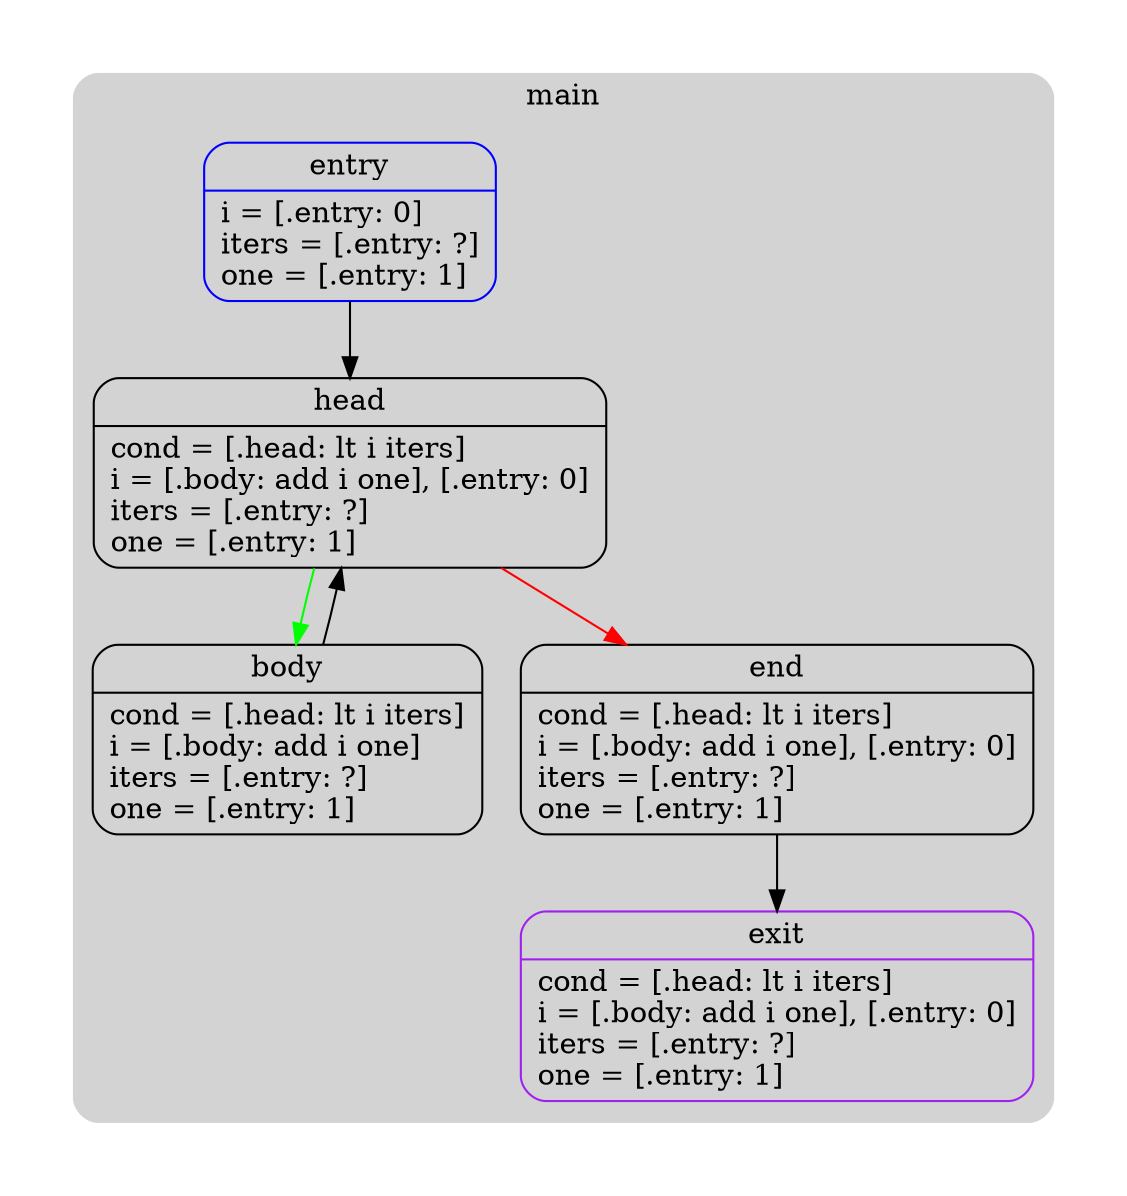 digraph G {
  compound=true
  subgraph cluster_ {
    peripheries=0
    subgraph cluster_0_wrapper {
      peripheries=0
      margin=15
      subgraph cluster_0 {
        label="main"
        color=darkgray
        style=rounded
        bgcolor=lightgray
        margin=10
        cluster_0_0[label="{entry|i = [.entry: 0]\liters = [.entry: ?]\lone = [.entry: 1]\l}",shape=Mrecord,color=blue]
        cluster_0_1[label="{head|cond = [.head: lt i iters]\li = [.body: add i one], [.entry: 0]\liters = [.entry: ?]\lone = [.entry: 1]\l}",shape=Mrecord,color=black]
        cluster_0_2[label="{body|cond = [.head: lt i iters]\li = [.body: add i one]\liters = [.entry: ?]\lone = [.entry: 1]\l}",shape=Mrecord,color=black]
        cluster_0_3[label="{end|cond = [.head: lt i iters]\li = [.body: add i one], [.entry: 0]\liters = [.entry: ?]\lone = [.entry: 1]\l}",shape=Mrecord,color=black]
        cluster_0_exit[label="{exit|cond = [.head: lt i iters]\li = [.body: add i one], [.entry: 0]\liters = [.entry: ?]\lone = [.entry: 1]\l}",shape=Mrecord,color=purple]
        cluster_0_0 -> cluster_0_1
        cluster_0_1 -> cluster_0_2 [color=green]
        cluster_0_1 -> cluster_0_3 [color=red]
        cluster_0_2 -> cluster_0_1
        cluster_0_3 -> cluster_0_exit [color=black]
      }
    }
  }
}
